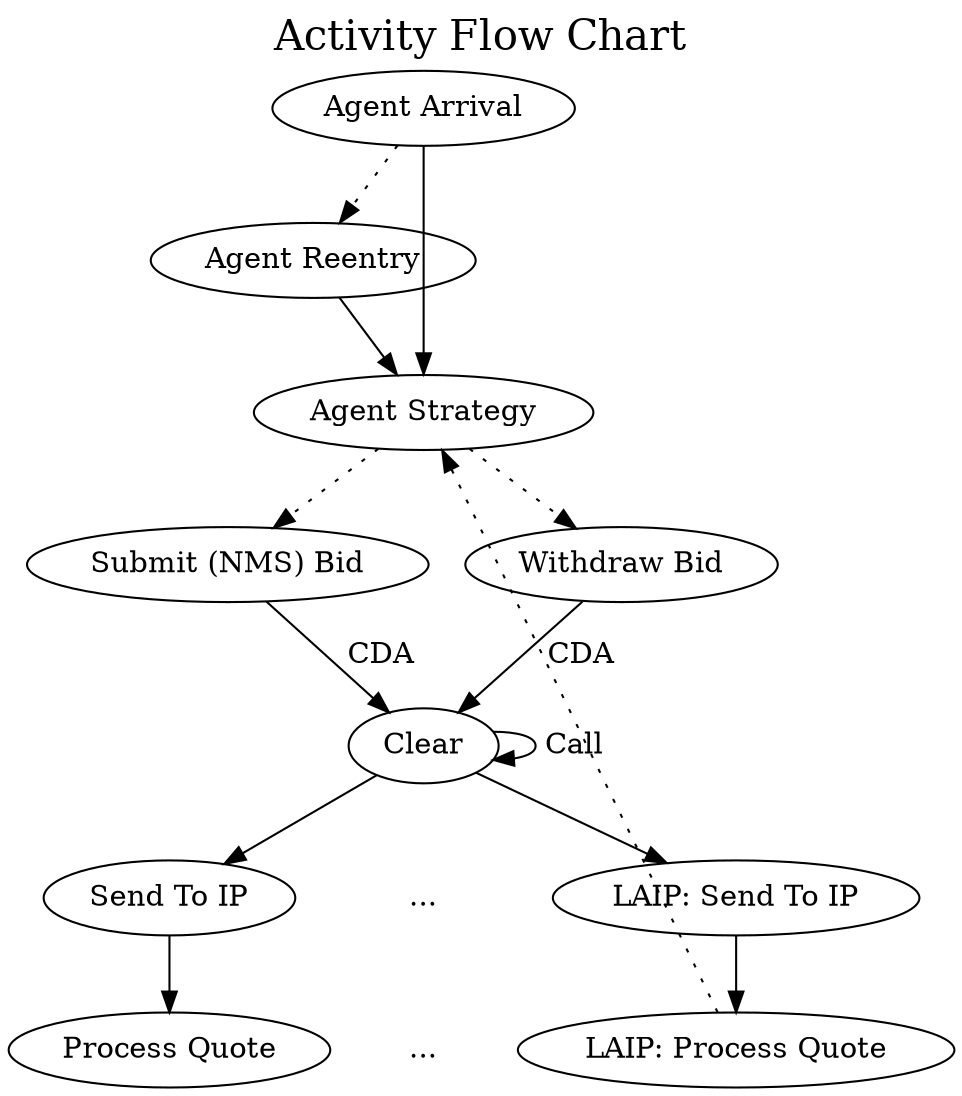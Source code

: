 digraph G {
	label="Activity Flow Chart"
	fontsize=20
	labelloc=t
	splines=false

	"Agent Arrival" -> "Agent Reentry" [style=dotted]
	"Agent Arrival" -> "Agent Strategy"
	"Agent Reentry" -> "Agent Strategy"

	"Agent Strategy" -> "Submit (NMS) Bid" [style=dotted]
	"Agent Strategy" -> "Withdraw Bid" [style=dotted]
	
	"Submit (NMS) Bid" -> Clear [label=" CDA"]
	"Withdraw Bid" -> Clear [label=" CDA"]
	Clear -> Clear [constraint=false, label=" Call"]
	
	Clear -> "Send To IP"
	Clear -> ell1 [style=invis]
	Clear -> "LAIP: Send To IP"

	ell1 [label="...", penwidth=0]
	ell2 [label="...", penwidth=0]
	
	"Send To IP" -> "Process Quote" [weight=2]
	ell1 -> ell2 [style=invis, weight=2]
	"LAIP: Send To IP" -> "LAIP: Process Quote" [weight=2]

	"LAIP: Process Quote" -> "Agent Strategy" [style=dotted, constraint=false]
}
